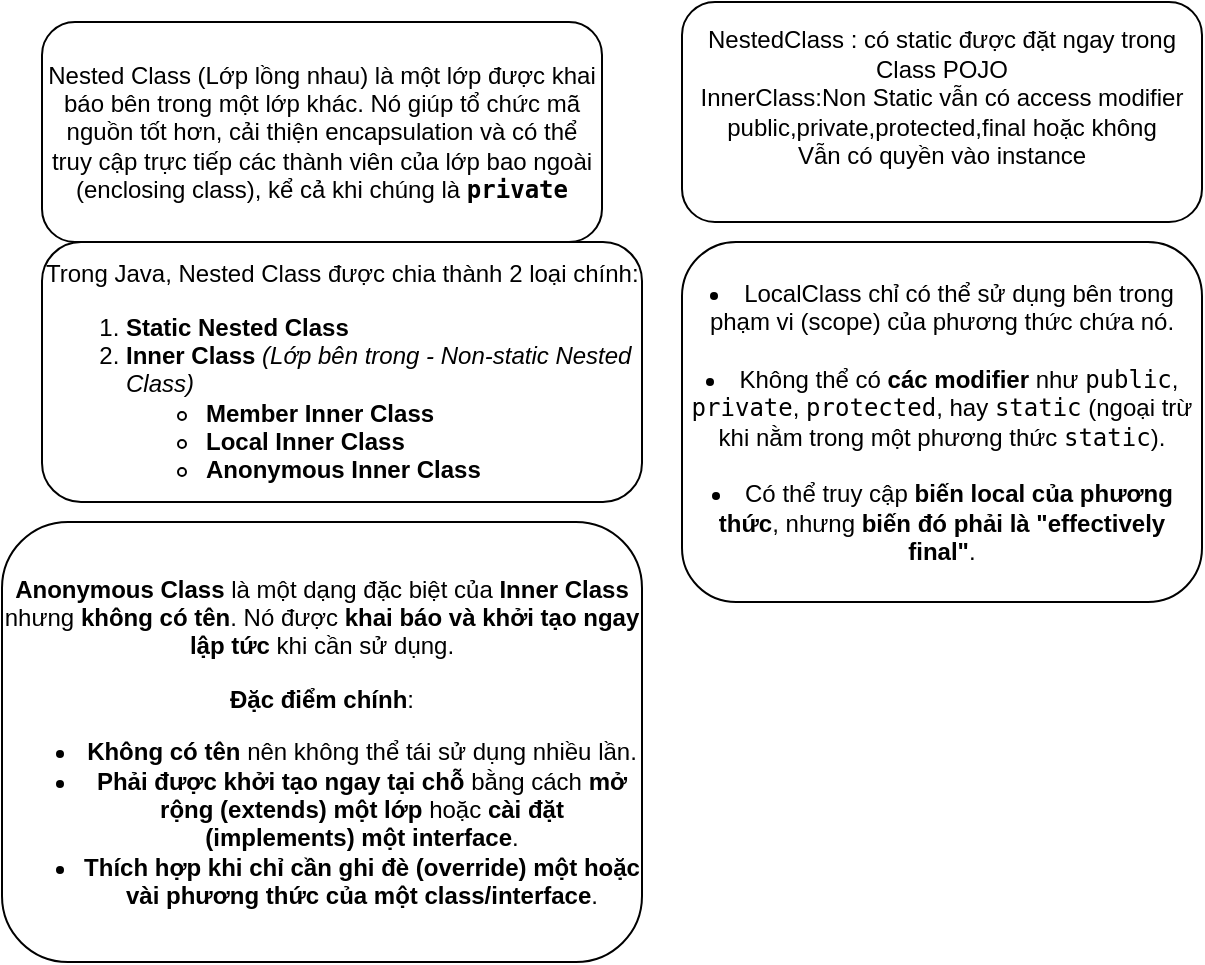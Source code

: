 <mxfile version="26.1.1">
  <diagram name="Trang-1" id="IbCogmnhhpiAeHq2Ba4w">
    <mxGraphModel dx="1050" dy="522" grid="1" gridSize="10" guides="1" tooltips="1" connect="1" arrows="1" fold="1" page="1" pageScale="1" pageWidth="827" pageHeight="1169" math="0" shadow="0">
      <root>
        <mxCell id="0" />
        <mxCell id="1" parent="0" />
        <mxCell id="Rm2ag_SD7X8x3c-UpW-g-1" value="Nested Class (Lớp lồng nhau) là một lớp được khai báo bên trong một lớp khác. Nó giúp tổ chức mã nguồn tốt hơn, cải thiện encapsulation và có thể truy cập trực tiếp các thành viên của lớp bao ngoài (enclosing class), kể cả khi chúng là &lt;code data-end=&quot;334&quot; data-start=&quot;325&quot;&gt;&lt;b&gt;private&lt;/b&gt;&lt;/code&gt;" style="rounded=1;whiteSpace=wrap;html=1;" vertex="1" parent="1">
          <mxGeometry x="120" y="50" width="280" height="110" as="geometry" />
        </mxCell>
        <mxCell id="Rm2ag_SD7X8x3c-UpW-g-2" value="&lt;p data-end=&quot;429&quot; data-start=&quot;375&quot;&gt;Trong Java, Nested Class được chia thành 2 loại chính:&lt;/p&gt;&lt;ol data-end=&quot;608&quot; data-start=&quot;431&quot;&gt;&lt;li data-end=&quot;457&quot; data-start=&quot;431&quot;&gt;&lt;strong data-end=&quot;457&quot; data-start=&quot;434&quot;&gt;Static Nested Class&lt;/strong&gt;&lt;/li&gt;&lt;li data-end=&quot;608&quot; data-start=&quot;458&quot;&gt;&lt;strong data-end=&quot;476&quot; data-start=&quot;461&quot;&gt;Inner Class&lt;/strong&gt; &lt;em data-end=&quot;520&quot; data-start=&quot;477&quot;&gt;(Lớp bên trong - Non-static Nested Class)&lt;/em&gt;&lt;ul data-end=&quot;608&quot; data-start=&quot;526&quot;&gt;&lt;li data-end=&quot;550&quot; data-start=&quot;526&quot;&gt;&lt;strong data-end=&quot;550&quot; data-start=&quot;528&quot;&gt;Member Inner Class&lt;/strong&gt;&lt;/li&gt;&lt;li data-end=&quot;577&quot; data-start=&quot;554&quot;&gt;&lt;strong data-end=&quot;577&quot; data-start=&quot;556&quot;&gt;Local Inner Class&lt;/strong&gt;&lt;/li&gt;&lt;li data-end=&quot;608&quot; data-start=&quot;581&quot;&gt;&lt;strong data-end=&quot;608&quot; data-start=&quot;583&quot;&gt;Anonymous Inner Class&lt;/strong&gt;&lt;/li&gt;&lt;/ul&gt;&lt;/li&gt;&lt;/ol&gt;" style="rounded=1;whiteSpace=wrap;html=1;align=left;" vertex="1" parent="1">
          <mxGeometry x="120" y="160" width="300" height="130" as="geometry" />
        </mxCell>
        <mxCell id="Rm2ag_SD7X8x3c-UpW-g-4" value="NestedClass : có static được đặt ngay trong Class POJO&lt;br&gt;InnerClass:Non Static vẫn có access modifier&lt;div&gt;public,private,protected,final hoặc không&lt;/div&gt;&lt;div&gt;Vẫn có quyền vào instance&lt;/div&gt;&lt;div&gt;&amp;nbsp;&lt;/div&gt;" style="rounded=1;whiteSpace=wrap;html=1;" vertex="1" parent="1">
          <mxGeometry x="440" y="40" width="260" height="110" as="geometry" />
        </mxCell>
        <mxCell id="Rm2ag_SD7X8x3c-UpW-g-5" value="&lt;div&gt;&lt;li data-end=&quot;354&quot; data-start=&quot;283&quot;&gt;LocalClass chỉ có thể sử dụng bên trong phạm vi (scope) của phương thức chứa nó.&lt;/li&gt;&lt;br&gt;&lt;li data-end=&quot;489&quot; data-start=&quot;355&quot;&gt;Không thể có &lt;strong data-end=&quot;386&quot; data-start=&quot;370&quot;&gt;các modifier&lt;/strong&gt; như &lt;code data-end=&quot;399&quot; data-start=&quot;391&quot;&gt;public&lt;/code&gt;, &lt;code data-end=&quot;410&quot; data-start=&quot;401&quot;&gt;private&lt;/code&gt;, &lt;code data-end=&quot;423&quot; data-start=&quot;412&quot;&gt;protected&lt;/code&gt;, hay &lt;code data-end=&quot;437&quot; data-start=&quot;429&quot;&gt;static&lt;/code&gt; (ngoại trừ khi nằm trong một phương thức &lt;code data-end=&quot;487&quot; data-start=&quot;479&quot;&gt;static&lt;/code&gt;).&lt;/li&gt;&lt;br&gt;&lt;li data-end=&quot;586&quot; data-start=&quot;490&quot;&gt;Có thể truy cập &lt;strong data-end=&quot;538&quot; data-start=&quot;508&quot;&gt;biến local của phương thức&lt;/strong&gt;, nhưng &lt;strong data-end=&quot;585&quot; data-start=&quot;546&quot;&gt;biến đó phải là &quot;effectively final&quot;&lt;/strong&gt;.&lt;/li&gt;&lt;/div&gt;" style="rounded=1;whiteSpace=wrap;html=1;" vertex="1" parent="1">
          <mxGeometry x="440" y="160" width="260" height="180" as="geometry" />
        </mxCell>
        <mxCell id="Rm2ag_SD7X8x3c-UpW-g-6" value="&lt;p data-end=&quot;263&quot; data-start=&quot;111&quot;&gt;&lt;strong data-end=&quot;133&quot; data-start=&quot;114&quot;&gt;Anonymous Class&lt;/strong&gt; là một dạng đặc biệt của &lt;strong data-end=&quot;174&quot; data-start=&quot;159&quot;&gt;Inner Class&lt;/strong&gt; nhưng &lt;strong data-end=&quot;197&quot; data-start=&quot;181&quot;&gt;không có tên&lt;/strong&gt;. Nó được &lt;strong data-end=&quot;244&quot; data-start=&quot;207&quot;&gt;khai báo và khởi tạo ngay lập tức&lt;/strong&gt; khi cần sử dụng.&lt;/p&gt;&lt;p data-end=&quot;287&quot; data-start=&quot;265&quot;&gt;&lt;strong data-end=&quot;286&quot; data-start=&quot;268&quot;&gt;Đặc điểm chính&lt;/strong&gt;:&lt;/p&gt;&lt;ul data-end=&quot;562&quot; data-start=&quot;288&quot;&gt;&lt;li data-end=&quot;343&quot; data-start=&quot;288&quot;&gt;&lt;strong data-end=&quot;306&quot; data-start=&quot;290&quot;&gt;Không có tên&lt;/strong&gt; nên không thể tái sử dụng nhiều lần.&lt;/li&gt;&lt;li data-end=&quot;466&quot; data-start=&quot;344&quot;&gt;&lt;strong data-end=&quot;381&quot; data-start=&quot;346&quot;&gt;Phải được khởi tạo ngay tại chỗ&lt;/strong&gt; bằng cách &lt;strong data-end=&quot;421&quot; data-start=&quot;392&quot;&gt;mở rộng (extends) một lớp&lt;/strong&gt; hoặc &lt;strong data-end=&quot;465&quot; data-start=&quot;427&quot;&gt;cài đặt (implements) một interface&lt;/strong&gt;.&lt;/li&gt;&lt;li data-end=&quot;562&quot; data-start=&quot;467&quot;&gt;&lt;strong data-end=&quot;561&quot; data-start=&quot;469&quot;&gt;Thích hợp khi chỉ cần ghi đè (override) một hoặc vài phương thức của một class/interface&lt;/strong&gt;.&lt;/li&gt;&lt;/ul&gt;" style="rounded=1;whiteSpace=wrap;html=1;" vertex="1" parent="1">
          <mxGeometry x="100" y="300" width="320" height="220" as="geometry" />
        </mxCell>
      </root>
    </mxGraphModel>
  </diagram>
</mxfile>
